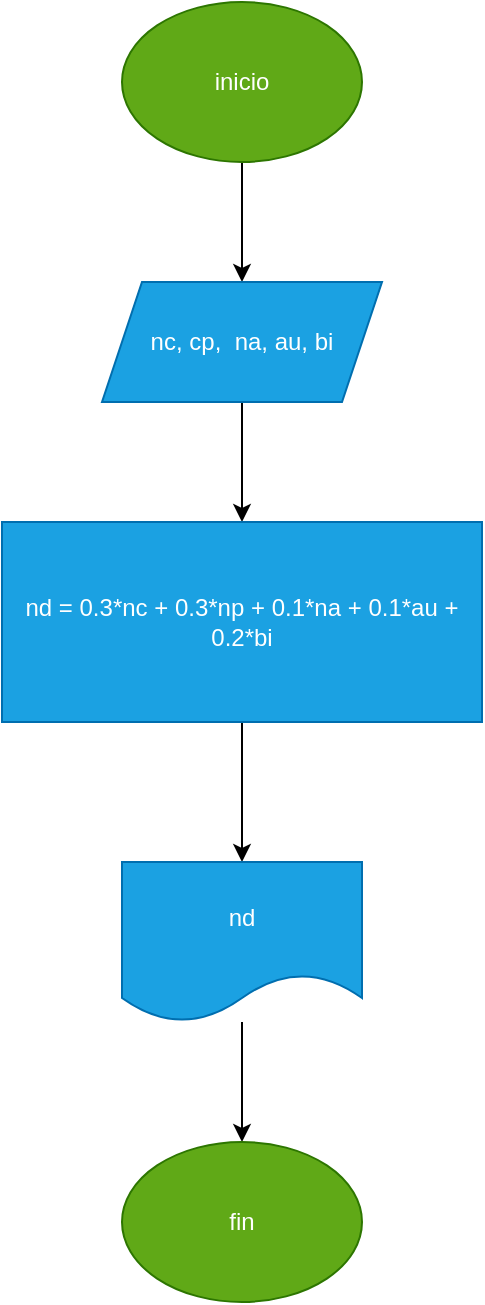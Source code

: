 <mxfile><diagram id="A2ul1h6wO0Ap5TAs7Hy3" name="Página-1"><mxGraphModel dx="662" dy="411" grid="1" gridSize="10" guides="1" tooltips="1" connect="1" arrows="1" fold="1" page="1" pageScale="1" pageWidth="827" pageHeight="1169" math="0" shadow="0"><root><mxCell id="0"/><mxCell id="1" parent="0"/><mxCell id="4" value="" style="edgeStyle=none;html=1;" parent="1" source="2" target="3" edge="1"><mxGeometry relative="1" as="geometry"/></mxCell><mxCell id="2" value="inicio" style="ellipse;whiteSpace=wrap;html=1;fillColor=#60a917;fontColor=#ffffff;strokeColor=#2D7600;" parent="1" vertex="1"><mxGeometry x="270" y="60" width="120" height="80" as="geometry"/></mxCell><mxCell id="6" value="" style="edgeStyle=none;html=1;" parent="1" source="3" target="5" edge="1"><mxGeometry relative="1" as="geometry"/></mxCell><mxCell id="3" value="nc, cp,&amp;nbsp; na, au, bi" style="shape=parallelogram;perimeter=parallelogramPerimeter;whiteSpace=wrap;html=1;fixedSize=1;fillColor=#1ba1e2;fontColor=#ffffff;strokeColor=#006EAF;" parent="1" vertex="1"><mxGeometry x="260" y="200" width="140" height="60" as="geometry"/></mxCell><mxCell id="8" value="" style="edgeStyle=none;html=1;" parent="1" source="5" target="7" edge="1"><mxGeometry relative="1" as="geometry"/></mxCell><mxCell id="5" value="nd = 0.3*nc + 0.3*np + 0.1*na + 0.1*au + 0.2*bi" style="rounded=0;whiteSpace=wrap;html=1;fillColor=#1ba1e2;fontColor=#ffffff;strokeColor=#006EAF;" parent="1" vertex="1"><mxGeometry x="210" y="320" width="240" height="100" as="geometry"/></mxCell><mxCell id="10" value="" style="edgeStyle=none;html=1;" parent="1" source="7" target="9" edge="1"><mxGeometry relative="1" as="geometry"/></mxCell><mxCell id="7" value="nd" style="shape=document;whiteSpace=wrap;html=1;boundedLbl=1;fillColor=#1ba1e2;fontColor=#ffffff;strokeColor=#006EAF;" parent="1" vertex="1"><mxGeometry x="270" y="490" width="120" height="80" as="geometry"/></mxCell><mxCell id="9" value="fin" style="ellipse;whiteSpace=wrap;html=1;fillColor=#60a917;fontColor=#ffffff;strokeColor=#2D7600;" parent="1" vertex="1"><mxGeometry x="270" y="630" width="120" height="80" as="geometry"/></mxCell></root></mxGraphModel></diagram></mxfile>